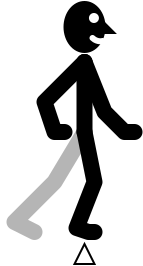 <?xml version="1.0" encoding="UTF-8"?>
<dia:diagram xmlns:dia="http://www.lysator.liu.se/~alla/dia/">
  <dia:layer name="Segundo plano" visible="true" connectable="true" active="true">
    <dia:object type="Standard - PolyLine" version="0" id="O0">
      <dia:attribute name="obj_pos">
        <dia:point val="29.6,19"/>
      </dia:attribute>
      <dia:attribute name="obj_bb">
        <dia:rectangle val="25.425,18.451;30.149,24.537"/>
      </dia:attribute>
      <dia:attribute name="poly_points">
        <dia:point val="29.6,19"/>
        <dia:point val="28.1,21.5"/>
        <dia:point val="26.1,23.5"/>
        <dia:point val="27.1,24"/>
      </dia:attribute>
      <dia:attribute name="line_color">
        <dia:color val="#b5b5b5ff"/>
      </dia:attribute>
      <dia:attribute name="line_width">
        <dia:real val="0.8"/>
      </dia:attribute>
      <dia:attribute name="line_join">
        <dia:enum val="1"/>
      </dia:attribute>
      <dia:attribute name="line_caps">
        <dia:enum val="1"/>
      </dia:attribute>
    </dia:object>
    <dia:object type="Standard - PolyLine" version="0" id="O1">
      <dia:attribute name="obj_pos">
        <dia:point val="29.6,19"/>
      </dia:attribute>
      <dia:attribute name="obj_bb">
        <dia:rectangle val="28.674,18.529;30.515,24.4"/>
      </dia:attribute>
      <dia:attribute name="poly_points">
        <dia:point val="29.6,19"/>
        <dia:point val="30.1,21.5"/>
        <dia:point val="29.2,23.8"/>
        <dia:point val="29.8,24"/>
        <dia:point val="30.1,24"/>
      </dia:attribute>
      <dia:attribute name="line_width">
        <dia:real val="0.8"/>
      </dia:attribute>
      <dia:attribute name="line_join">
        <dia:enum val="1"/>
      </dia:attribute>
      <dia:attribute name="line_caps">
        <dia:enum val="1"/>
      </dia:attribute>
    </dia:object>
    <dia:object type="Standard - PolyLine" version="0" id="O2">
      <dia:attribute name="obj_pos">
        <dia:point val="29.6,15.5"/>
      </dia:attribute>
      <dia:attribute name="obj_bb">
        <dia:rectangle val="29.2,15.1;30,19.4"/>
      </dia:attribute>
      <dia:attribute name="poly_points">
        <dia:point val="29.6,15.5"/>
        <dia:point val="29.6,19"/>
      </dia:attribute>
      <dia:attribute name="line_width">
        <dia:real val="0.8"/>
      </dia:attribute>
      <dia:attribute name="line_join">
        <dia:enum val="1"/>
      </dia:attribute>
      <dia:attribute name="line_caps">
        <dia:enum val="1"/>
      </dia:attribute>
    </dia:object>
    <dia:object type="Standard - PolyLine" version="0" id="O3">
      <dia:attribute name="obj_pos">
        <dia:point val="29.6,15.5"/>
      </dia:attribute>
      <dia:attribute name="obj_bb">
        <dia:rectangle val="29.08,14.98;32.5,19.4"/>
      </dia:attribute>
      <dia:attribute name="poly_points">
        <dia:point val="29.6,15.5"/>
        <dia:point val="30.6,18"/>
        <dia:point val="31.6,19"/>
        <dia:point val="32.1,19"/>
      </dia:attribute>
      <dia:attribute name="line_width">
        <dia:real val="0.8"/>
      </dia:attribute>
      <dia:attribute name="line_join">
        <dia:enum val="1"/>
      </dia:attribute>
      <dia:attribute name="line_caps">
        <dia:enum val="1"/>
      </dia:attribute>
    </dia:object>
    <dia:object type="Standard - PolyLine" version="0" id="O4">
      <dia:attribute name="obj_pos">
        <dia:point val="29.6,15.5"/>
      </dia:attribute>
      <dia:attribute name="obj_bb">
        <dia:rectangle val="27.142,14.934;30.166,19.4"/>
      </dia:attribute>
      <dia:attribute name="poly_points">
        <dia:point val="29.6,15.5"/>
        <dia:point val="27.6,17.5"/>
        <dia:point val="28.1,19"/>
        <dia:point val="28.6,19"/>
      </dia:attribute>
      <dia:attribute name="line_width">
        <dia:real val="0.8"/>
      </dia:attribute>
      <dia:attribute name="line_join">
        <dia:enum val="1"/>
      </dia:attribute>
      <dia:attribute name="line_caps">
        <dia:enum val="1"/>
      </dia:attribute>
    </dia:object>
    <dia:object type="Standard - Polygon" version="0" id="O5">
      <dia:attribute name="obj_pos">
        <dia:point val="29.6,24.6"/>
      </dia:attribute>
      <dia:attribute name="obj_bb">
        <dia:rectangle val="29.019,24.488;30.181,25.65"/>
      </dia:attribute>
      <dia:attribute name="poly_points">
        <dia:point val="29.6,24.6"/>
        <dia:point val="30.1,25.6"/>
        <dia:point val="29.1,25.6"/>
      </dia:attribute>
      <dia:attribute name="inner_color">
        <dia:color val="#000000ff"/>
      </dia:attribute>
      <dia:attribute name="show_background">
        <dia:boolean val="false"/>
      </dia:attribute>
    </dia:object>
    <dia:group>
      <dia:attribute name="meta">
        <dia:composite type="dict"/>
      </dia:attribute>
      <dia:attribute name="matrix"/>
      <dia:group>
        <dia:attribute name="meta">
          <dia:composite type="dict"/>
        </dia:attribute>
        <dia:attribute name="matrix"/>
        <dia:object type="Standard - Ellipse" version="0" id="O6">
          <dia:attribute name="obj_pos">
            <dia:point val="28.6,12.5"/>
          </dia:attribute>
          <dia:attribute name="obj_bb">
            <dia:rectangle val="28.55,12.45;30.65,15.05"/>
          </dia:attribute>
          <dia:attribute name="elem_corner">
            <dia:point val="28.6,12.5"/>
          </dia:attribute>
          <dia:attribute name="elem_width">
            <dia:real val="2"/>
          </dia:attribute>
          <dia:attribute name="elem_height">
            <dia:real val="2.5"/>
          </dia:attribute>
          <dia:attribute name="border_width">
            <dia:real val="0.1"/>
          </dia:attribute>
          <dia:attribute name="inner_color">
            <dia:color val="#000000ff"/>
          </dia:attribute>
        </dia:object>
        <dia:object type="Standard - Polygon" version="0" id="O7">
          <dia:attribute name="obj_pos">
            <dia:point val="30.6,13.55"/>
          </dia:attribute>
          <dia:attribute name="obj_bb">
            <dia:rectangle val="30.55,13.429;31.221,14.1"/>
          </dia:attribute>
          <dia:attribute name="poly_points">
            <dia:point val="30.6,13.55"/>
            <dia:point val="31.1,14.05"/>
            <dia:point val="30.6,14.05"/>
          </dia:attribute>
          <dia:attribute name="inner_color">
            <dia:color val="#000000ff"/>
          </dia:attribute>
          <dia:attribute name="show_background">
            <dia:boolean val="true"/>
          </dia:attribute>
        </dia:object>
      </dia:group>
      <dia:object type="Standard - Ellipse" version="0" id="O8">
        <dia:attribute name="obj_pos">
          <dia:point val="29.772,13"/>
        </dia:attribute>
        <dia:attribute name="obj_bb">
          <dia:rectangle val="29.722,12.95;30.422,13.65"/>
        </dia:attribute>
        <dia:attribute name="elem_corner">
          <dia:point val="29.772,13"/>
        </dia:attribute>
        <dia:attribute name="elem_width">
          <dia:real val="0.6"/>
        </dia:attribute>
        <dia:attribute name="elem_height">
          <dia:real val="0.6"/>
        </dia:attribute>
      </dia:object>
      <dia:object type="Standard - BezierLine" version="0" id="O9">
        <dia:attribute name="obj_pos">
          <dia:point val="30,14.3"/>
        </dia:attribute>
        <dia:attribute name="obj_bb">
          <dia:rectangle val="29.788,14.088;30.682,14.632"/>
        </dia:attribute>
        <dia:attribute name="bez_points">
          <dia:point val="30,14.3"/>
          <dia:point val="30.1,14.4"/>
          <dia:point val="30.3,14.5"/>
          <dia:point val="30.5,14.45"/>
        </dia:attribute>
        <dia:attribute name="corner_types">
          <dia:enum val="0"/>
          <dia:enum val="0"/>
        </dia:attribute>
        <dia:attribute name="line_color">
          <dia:color val="#ffffffff"/>
        </dia:attribute>
        <dia:attribute name="line_width">
          <dia:real val="0.3"/>
        </dia:attribute>
        <dia:attribute name="line_join">
          <dia:enum val="1"/>
        </dia:attribute>
        <dia:attribute name="line_caps">
          <dia:enum val="1"/>
        </dia:attribute>
      </dia:object>
    </dia:group>
  </dia:layer>
</dia:diagram>
